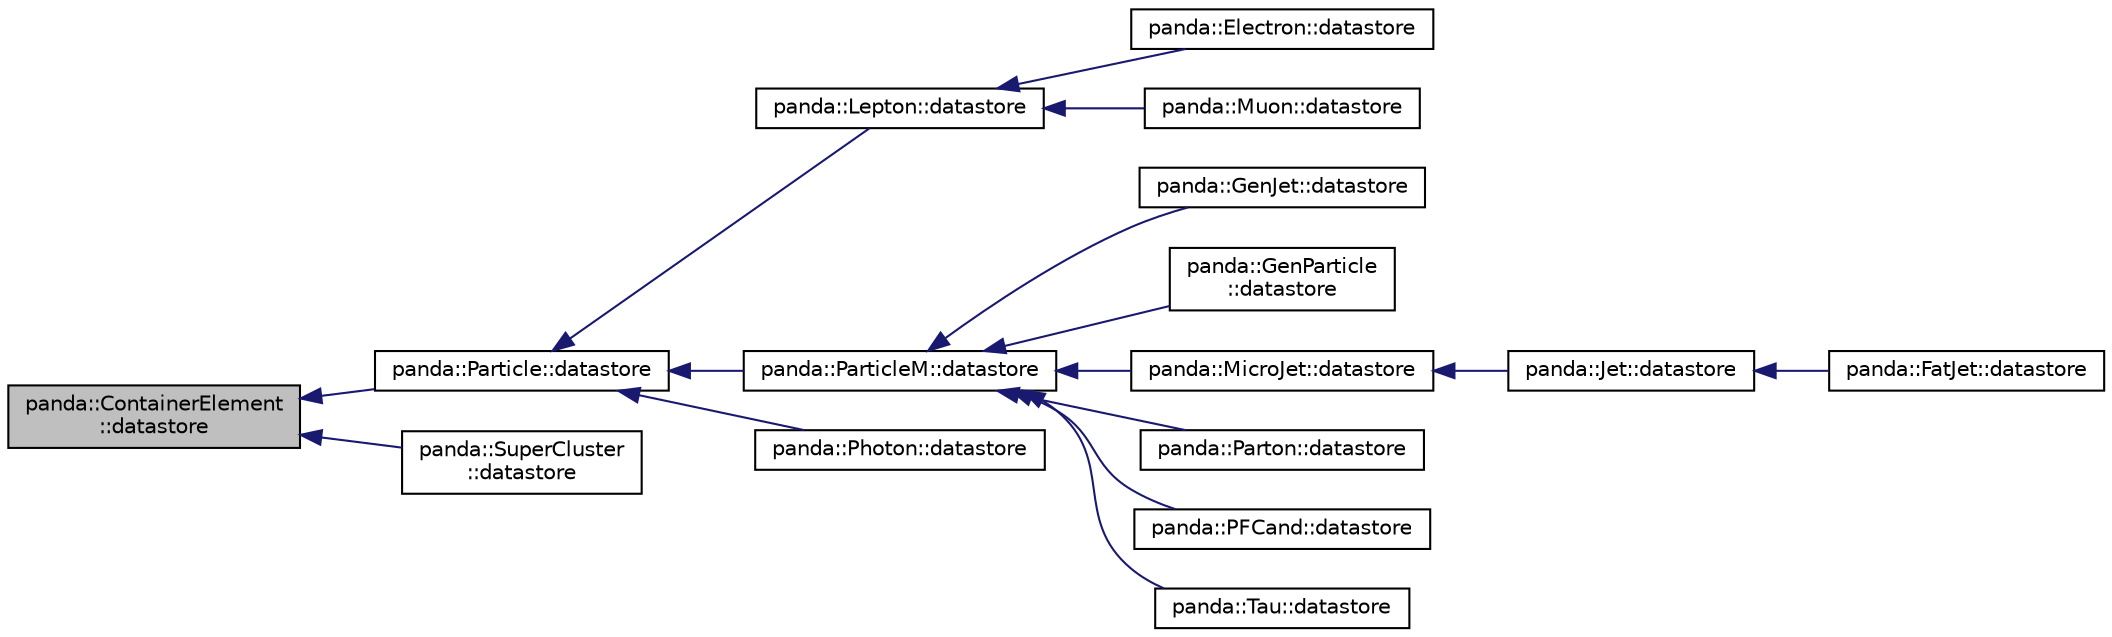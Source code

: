 digraph "panda::ContainerElement::datastore"
{
 // INTERACTIVE_SVG=YES
  edge [fontname="Helvetica",fontsize="10",labelfontname="Helvetica",labelfontsize="10"];
  node [fontname="Helvetica",fontsize="10",shape=record];
  rankdir="LR";
  Node1 [label="panda::ContainerElement\l::datastore",height=0.2,width=0.4,color="black", fillcolor="grey75", style="filled" fontcolor="black"];
  Node1 -> Node2 [dir="back",color="midnightblue",fontsize="10",style="solid"];
  Node2 [label="panda::Particle::datastore",height=0.2,width=0.4,color="black", fillcolor="white", style="filled",URL="$structpanda_1_1Particle_1_1datastore.html"];
  Node2 -> Node3 [dir="back",color="midnightblue",fontsize="10",style="solid"];
  Node3 [label="panda::Lepton::datastore",height=0.2,width=0.4,color="black", fillcolor="white", style="filled",URL="$structpanda_1_1Lepton_1_1datastore.html"];
  Node3 -> Node4 [dir="back",color="midnightblue",fontsize="10",style="solid"];
  Node4 [label="panda::Electron::datastore",height=0.2,width=0.4,color="black", fillcolor="white", style="filled",URL="$structpanda_1_1Electron_1_1datastore.html"];
  Node3 -> Node5 [dir="back",color="midnightblue",fontsize="10",style="solid"];
  Node5 [label="panda::Muon::datastore",height=0.2,width=0.4,color="black", fillcolor="white", style="filled",URL="$structpanda_1_1Muon_1_1datastore.html"];
  Node2 -> Node6 [dir="back",color="midnightblue",fontsize="10",style="solid"];
  Node6 [label="panda::ParticleM::datastore",height=0.2,width=0.4,color="black", fillcolor="white", style="filled",URL="$structpanda_1_1ParticleM_1_1datastore.html"];
  Node6 -> Node7 [dir="back",color="midnightblue",fontsize="10",style="solid"];
  Node7 [label="panda::GenJet::datastore",height=0.2,width=0.4,color="black", fillcolor="white", style="filled",URL="$structpanda_1_1GenJet_1_1datastore.html"];
  Node6 -> Node8 [dir="back",color="midnightblue",fontsize="10",style="solid"];
  Node8 [label="panda::GenParticle\l::datastore",height=0.2,width=0.4,color="black", fillcolor="white", style="filled",URL="$structpanda_1_1GenParticle_1_1datastore.html"];
  Node6 -> Node9 [dir="back",color="midnightblue",fontsize="10",style="solid"];
  Node9 [label="panda::MicroJet::datastore",height=0.2,width=0.4,color="black", fillcolor="white", style="filled",URL="$structpanda_1_1MicroJet_1_1datastore.html"];
  Node9 -> Node10 [dir="back",color="midnightblue",fontsize="10",style="solid"];
  Node10 [label="panda::Jet::datastore",height=0.2,width=0.4,color="black", fillcolor="white", style="filled",URL="$structpanda_1_1Jet_1_1datastore.html"];
  Node10 -> Node11 [dir="back",color="midnightblue",fontsize="10",style="solid"];
  Node11 [label="panda::FatJet::datastore",height=0.2,width=0.4,color="black", fillcolor="white", style="filled",URL="$structpanda_1_1FatJet_1_1datastore.html"];
  Node6 -> Node12 [dir="back",color="midnightblue",fontsize="10",style="solid"];
  Node12 [label="panda::Parton::datastore",height=0.2,width=0.4,color="black", fillcolor="white", style="filled",URL="$structpanda_1_1Parton_1_1datastore.html"];
  Node6 -> Node13 [dir="back",color="midnightblue",fontsize="10",style="solid"];
  Node13 [label="panda::PFCand::datastore",height=0.2,width=0.4,color="black", fillcolor="white", style="filled",URL="$structpanda_1_1PFCand_1_1datastore.html"];
  Node6 -> Node14 [dir="back",color="midnightblue",fontsize="10",style="solid"];
  Node14 [label="panda::Tau::datastore",height=0.2,width=0.4,color="black", fillcolor="white", style="filled",URL="$structpanda_1_1Tau_1_1datastore.html"];
  Node2 -> Node15 [dir="back",color="midnightblue",fontsize="10",style="solid"];
  Node15 [label="panda::Photon::datastore",height=0.2,width=0.4,color="black", fillcolor="white", style="filled",URL="$structpanda_1_1Photon_1_1datastore.html"];
  Node1 -> Node16 [dir="back",color="midnightblue",fontsize="10",style="solid"];
  Node16 [label="panda::SuperCluster\l::datastore",height=0.2,width=0.4,color="black", fillcolor="white", style="filled",URL="$structpanda_1_1SuperCluster_1_1datastore.html"];
}
